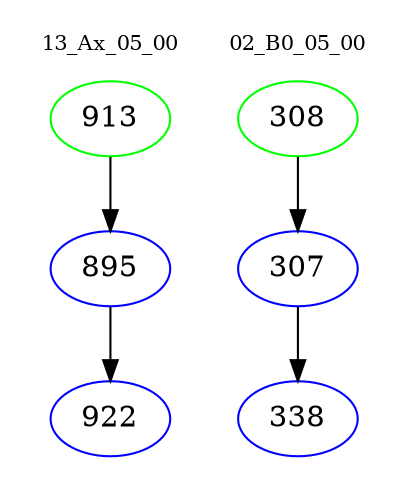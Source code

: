digraph{
subgraph cluster_0 {
color = white
label = "13_Ax_05_00";
fontsize=10;
T0_913 [label="913", color="green"]
T0_913 -> T0_895 [color="black"]
T0_895 [label="895", color="blue"]
T0_895 -> T0_922 [color="black"]
T0_922 [label="922", color="blue"]
}
subgraph cluster_1 {
color = white
label = "02_B0_05_00";
fontsize=10;
T1_308 [label="308", color="green"]
T1_308 -> T1_307 [color="black"]
T1_307 [label="307", color="blue"]
T1_307 -> T1_338 [color="black"]
T1_338 [label="338", color="blue"]
}
}
